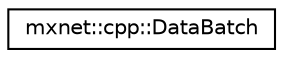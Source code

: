 digraph "Graphical Class Hierarchy"
{
 // LATEX_PDF_SIZE
  edge [fontname="Helvetica",fontsize="10",labelfontname="Helvetica",labelfontsize="10"];
  node [fontname="Helvetica",fontsize="10",shape=record];
  rankdir="LR";
  Node0 [label="mxnet::cpp::DataBatch",height=0.2,width=0.4,color="black", fillcolor="white", style="filled",URL="$classmxnet_1_1cpp_1_1DataBatch.html",tooltip="Default object for holding a mini-batch of data and related information."];
}
